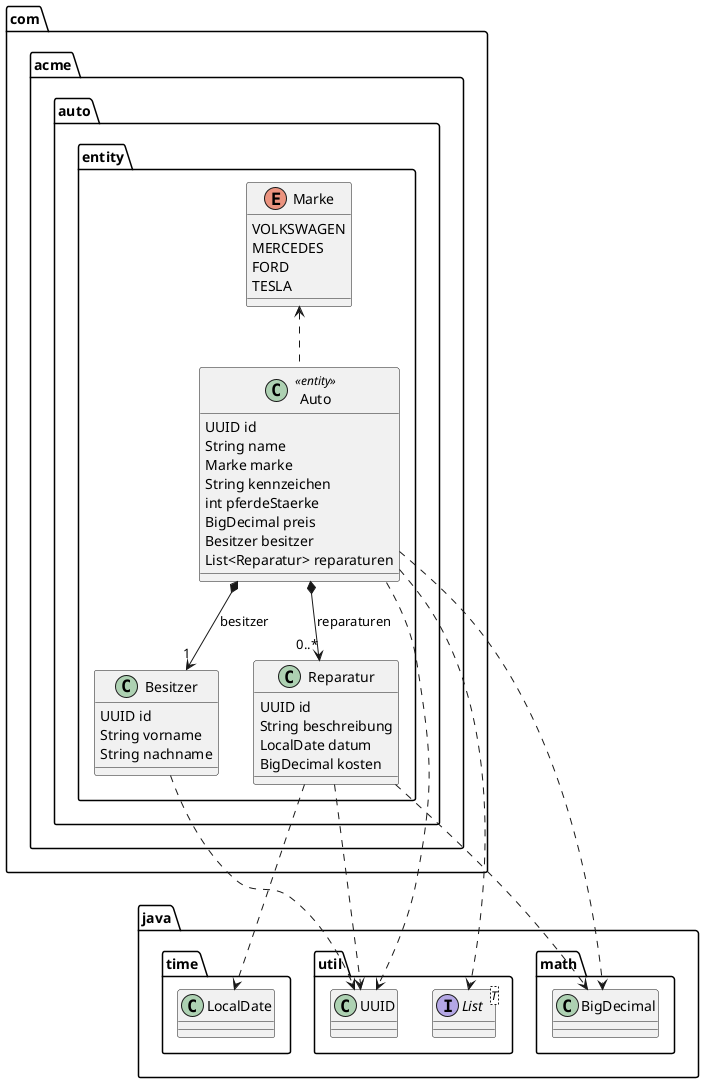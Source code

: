 @startuml Auto

skinparam classAttributeIconSize 0
' skinparam monochrome true

package java {
    package util {
        class UUID
        interface List<T>
    }

    package math {
        class BigDecimal
    }

    package time {
        class LocalDate
    }
}

package com.acme.auto.entity {
  class Reparatur {
    UUID id
    String beschreibung
    LocalDate datum
    BigDecimal kosten
  }

  class Besitzer {
    UUID id
    String vorname
    String nachname
  }

  class Auto <<entity>> {
    UUID id
    String name
    Marke marke
    String kennzeichen
    int pferdeStaerke
    BigDecimal preis
    Besitzer besitzer
    List<Reparatur> reparaturen
  }

  enum Marke {
    VOLKSWAGEN
    MERCEDES
    FORD
    TESLA
  }

  Auto *--> "1" Besitzer : besitzer
  Auto *--> "0..*" Reparatur : reparaturen
  Auto .up.> Marke

  Auto ..> UUID
  Auto ..> BigDecimal
  Auto ..> List

  Besitzer ..> UUID

  Reparatur ..> UUID
  Reparatur ..> LocalDate
  Reparatur ..> BigDecimal
}

@enduml
